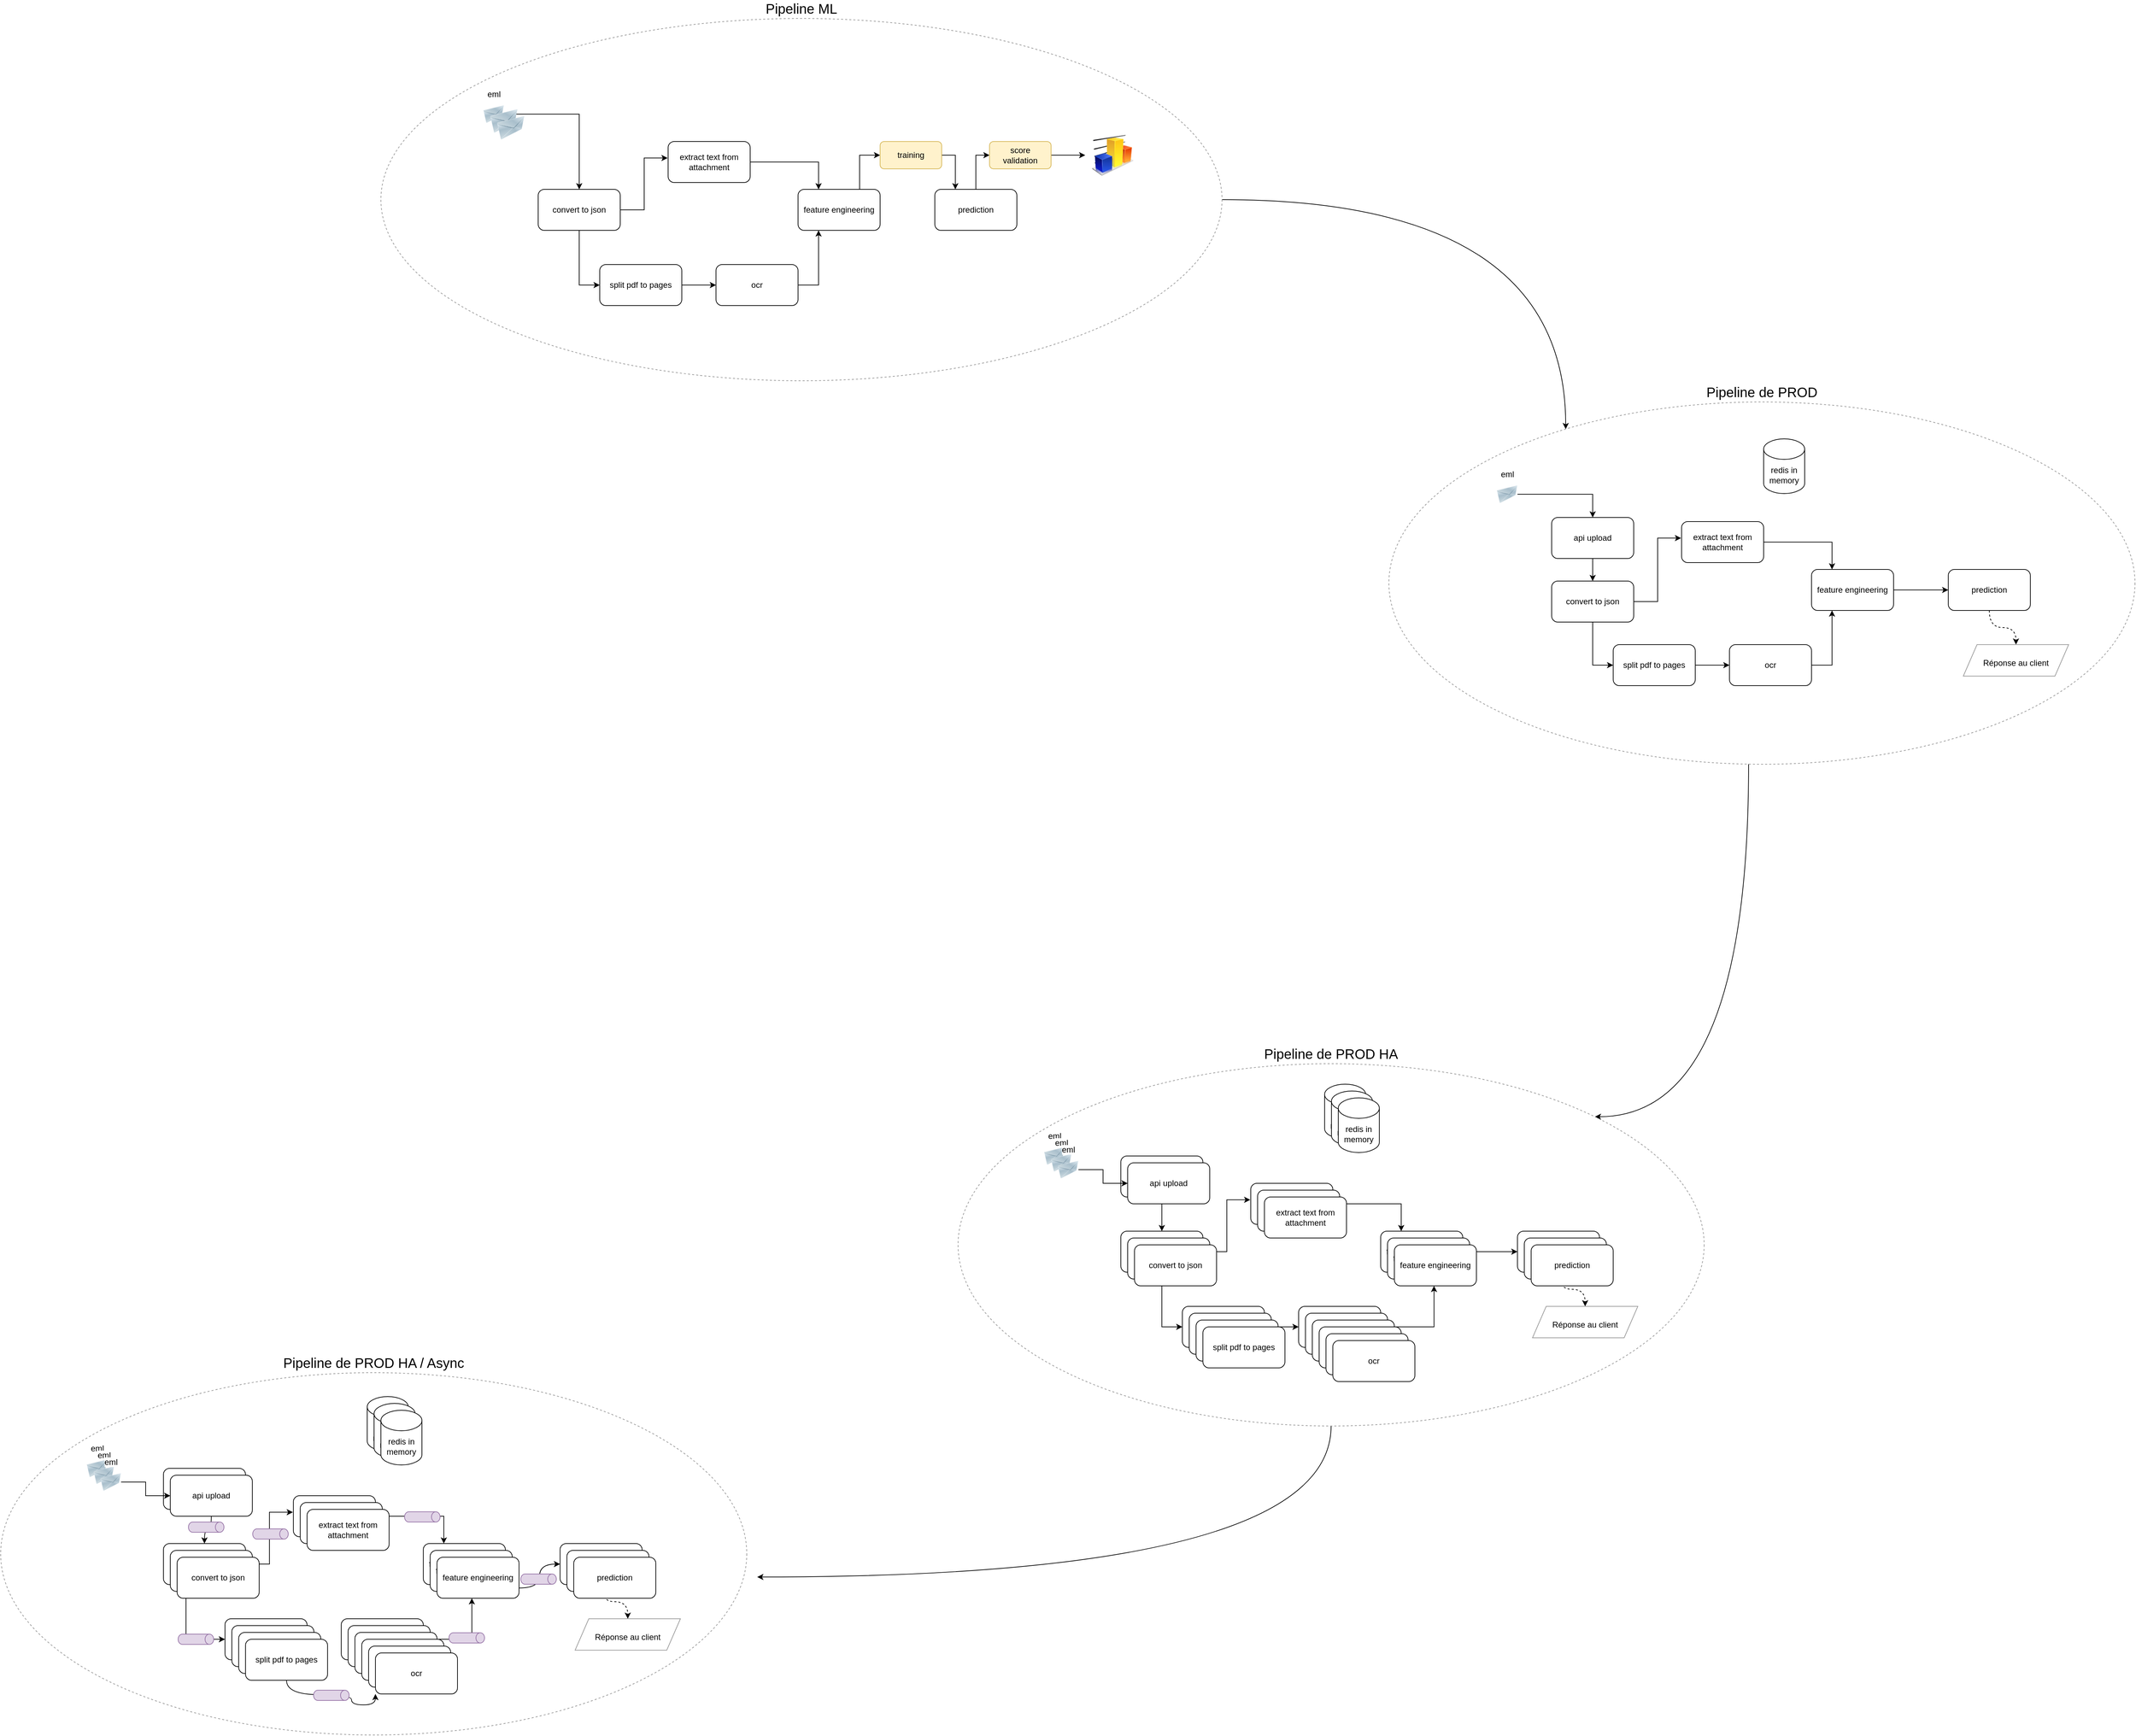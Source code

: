 <mxfile version="20.6.0" type="github">
  <diagram id="XeitPLsjih--VH7lZSAs" name="Page-1">
    <mxGraphModel dx="1903" dy="923" grid="0" gridSize="10" guides="1" tooltips="1" connect="1" arrows="1" fold="1" page="0" pageScale="1" pageWidth="827" pageHeight="1169" math="0" shadow="0">
      <root>
        <mxCell id="0" />
        <mxCell id="1" parent="0" />
        <mxCell id="OMyN0Gsu02lCNr_6fPPk-34" style="edgeStyle=orthogonalEdgeStyle;rounded=0;orthogonalLoop=1;jettySize=auto;html=1;fontSize=20;curved=1;entryX=0.237;entryY=0.075;entryDx=0;entryDy=0;entryPerimeter=0;" edge="1" parent="1" source="OMyN0Gsu02lCNr_6fPPk-28" target="OMyN0Gsu02lCNr_6fPPk-32">
          <mxGeometry relative="1" as="geometry" />
        </mxCell>
        <mxCell id="OMyN0Gsu02lCNr_6fPPk-28" value="Pipeline ML" style="ellipse;whiteSpace=wrap;html=1;fillColor=none;labelPosition=center;verticalLabelPosition=top;align=center;verticalAlign=bottom;fontSize=20;dashed=1;strokeColor=#999999;" vertex="1" parent="1">
          <mxGeometry x="-110" y="-40" width="1230" height="530" as="geometry" />
        </mxCell>
        <mxCell id="OMyN0Gsu02lCNr_6fPPk-12" style="edgeStyle=orthogonalEdgeStyle;rounded=0;orthogonalLoop=1;jettySize=auto;html=1;entryX=0;entryY=0.5;entryDx=0;entryDy=0;" edge="1" parent="1" source="OMyN0Gsu02lCNr_6fPPk-2" target="OMyN0Gsu02lCNr_6fPPk-4">
          <mxGeometry relative="1" as="geometry" />
        </mxCell>
        <mxCell id="OMyN0Gsu02lCNr_6fPPk-14" style="edgeStyle=orthogonalEdgeStyle;rounded=0;orthogonalLoop=1;jettySize=auto;html=1;entryX=-0.006;entryY=0.402;entryDx=0;entryDy=0;entryPerimeter=0;" edge="1" parent="1" source="OMyN0Gsu02lCNr_6fPPk-2" target="OMyN0Gsu02lCNr_6fPPk-3">
          <mxGeometry relative="1" as="geometry" />
        </mxCell>
        <mxCell id="OMyN0Gsu02lCNr_6fPPk-2" value="convert to json" style="rounded=1;whiteSpace=wrap;html=1;" vertex="1" parent="1">
          <mxGeometry x="120" y="210" width="120" height="60" as="geometry" />
        </mxCell>
        <mxCell id="OMyN0Gsu02lCNr_6fPPk-16" style="edgeStyle=orthogonalEdgeStyle;rounded=0;orthogonalLoop=1;jettySize=auto;html=1;entryX=0.25;entryY=0;entryDx=0;entryDy=0;" edge="1" parent="1" source="OMyN0Gsu02lCNr_6fPPk-3" target="OMyN0Gsu02lCNr_6fPPk-6">
          <mxGeometry relative="1" as="geometry" />
        </mxCell>
        <mxCell id="OMyN0Gsu02lCNr_6fPPk-3" value="extract text from attachment" style="rounded=1;whiteSpace=wrap;html=1;" vertex="1" parent="1">
          <mxGeometry x="310" y="140" width="120" height="60" as="geometry" />
        </mxCell>
        <mxCell id="OMyN0Gsu02lCNr_6fPPk-13" style="edgeStyle=orthogonalEdgeStyle;rounded=0;orthogonalLoop=1;jettySize=auto;html=1;entryX=0;entryY=0.5;entryDx=0;entryDy=0;" edge="1" parent="1" source="OMyN0Gsu02lCNr_6fPPk-4" target="OMyN0Gsu02lCNr_6fPPk-5">
          <mxGeometry relative="1" as="geometry" />
        </mxCell>
        <mxCell id="OMyN0Gsu02lCNr_6fPPk-4" value="split pdf to pages" style="rounded=1;whiteSpace=wrap;html=1;" vertex="1" parent="1">
          <mxGeometry x="210" y="320" width="120" height="60" as="geometry" />
        </mxCell>
        <mxCell id="OMyN0Gsu02lCNr_6fPPk-17" style="edgeStyle=orthogonalEdgeStyle;rounded=0;orthogonalLoop=1;jettySize=auto;html=1;entryX=0.25;entryY=1;entryDx=0;entryDy=0;" edge="1" parent="1" source="OMyN0Gsu02lCNr_6fPPk-5" target="OMyN0Gsu02lCNr_6fPPk-6">
          <mxGeometry relative="1" as="geometry">
            <Array as="points">
              <mxPoint x="530" y="350" />
            </Array>
          </mxGeometry>
        </mxCell>
        <mxCell id="OMyN0Gsu02lCNr_6fPPk-5" value="ocr" style="rounded=1;whiteSpace=wrap;html=1;" vertex="1" parent="1">
          <mxGeometry x="380" y="320" width="120" height="60" as="geometry" />
        </mxCell>
        <mxCell id="OMyN0Gsu02lCNr_6fPPk-18" style="edgeStyle=orthogonalEdgeStyle;rounded=0;orthogonalLoop=1;jettySize=auto;html=1;exitX=0.75;exitY=0;exitDx=0;exitDy=0;entryX=0;entryY=0.5;entryDx=0;entryDy=0;" edge="1" parent="1" source="OMyN0Gsu02lCNr_6fPPk-6" target="OMyN0Gsu02lCNr_6fPPk-8">
          <mxGeometry relative="1" as="geometry" />
        </mxCell>
        <mxCell id="OMyN0Gsu02lCNr_6fPPk-6" value="feature engineering" style="rounded=1;whiteSpace=wrap;html=1;" vertex="1" parent="1">
          <mxGeometry x="500" y="210" width="120" height="60" as="geometry" />
        </mxCell>
        <mxCell id="OMyN0Gsu02lCNr_6fPPk-24" style="edgeStyle=orthogonalEdgeStyle;rounded=0;orthogonalLoop=1;jettySize=auto;html=1;entryX=0;entryY=0.5;entryDx=0;entryDy=0;" edge="1" parent="1" source="OMyN0Gsu02lCNr_6fPPk-7" target="OMyN0Gsu02lCNr_6fPPk-9">
          <mxGeometry relative="1" as="geometry" />
        </mxCell>
        <mxCell id="OMyN0Gsu02lCNr_6fPPk-7" value="prediction" style="rounded=1;whiteSpace=wrap;html=1;" vertex="1" parent="1">
          <mxGeometry x="700" y="210" width="120" height="60" as="geometry" />
        </mxCell>
        <mxCell id="OMyN0Gsu02lCNr_6fPPk-27" style="edgeStyle=orthogonalEdgeStyle;rounded=0;orthogonalLoop=1;jettySize=auto;html=1;entryX=0.25;entryY=0;entryDx=0;entryDy=0;" edge="1" parent="1" source="OMyN0Gsu02lCNr_6fPPk-8" target="OMyN0Gsu02lCNr_6fPPk-7">
          <mxGeometry relative="1" as="geometry">
            <Array as="points">
              <mxPoint x="730" y="160" />
            </Array>
          </mxGeometry>
        </mxCell>
        <mxCell id="OMyN0Gsu02lCNr_6fPPk-8" value="training" style="rounded=1;whiteSpace=wrap;html=1;fillColor=#fff2cc;strokeColor=#d6b656;" vertex="1" parent="1">
          <mxGeometry x="620" y="140" width="90" height="40" as="geometry" />
        </mxCell>
        <mxCell id="OMyN0Gsu02lCNr_6fPPk-29" style="edgeStyle=orthogonalEdgeStyle;rounded=0;orthogonalLoop=1;jettySize=auto;html=1;fontSize=20;entryX=0;entryY=0.5;entryDx=0;entryDy=0;" edge="1" parent="1" source="OMyN0Gsu02lCNr_6fPPk-9" target="OMyN0Gsu02lCNr_6fPPk-26">
          <mxGeometry relative="1" as="geometry">
            <Array as="points">
              <mxPoint x="900" y="160" />
              <mxPoint x="900" y="160" />
            </Array>
          </mxGeometry>
        </mxCell>
        <mxCell id="OMyN0Gsu02lCNr_6fPPk-9" value="score&lt;br&gt;validation" style="rounded=1;whiteSpace=wrap;html=1;fillColor=#fff2cc;strokeColor=#d6b656;" vertex="1" parent="1">
          <mxGeometry x="780" y="140" width="90" height="40" as="geometry" />
        </mxCell>
        <mxCell id="OMyN0Gsu02lCNr_6fPPk-11" style="edgeStyle=orthogonalEdgeStyle;rounded=0;orthogonalLoop=1;jettySize=auto;html=1;" edge="1" parent="1" source="OMyN0Gsu02lCNr_6fPPk-10" target="OMyN0Gsu02lCNr_6fPPk-2">
          <mxGeometry relative="1" as="geometry" />
        </mxCell>
        <mxCell id="OMyN0Gsu02lCNr_6fPPk-10" value="eml" style="image;html=1;image=img/lib/clip_art/networking/Email_128x128.png;labelPosition=center;verticalLabelPosition=top;align=center;verticalAlign=bottom;" vertex="1" parent="1">
          <mxGeometry x="40" y="80" width="30" height="40" as="geometry" />
        </mxCell>
        <mxCell id="OMyN0Gsu02lCNr_6fPPk-20" value="" style="image;html=1;image=img/lib/clip_art/networking/Email_128x128.png" vertex="1" parent="1">
          <mxGeometry x="50" y="90" width="40" height="40" as="geometry" />
        </mxCell>
        <mxCell id="OMyN0Gsu02lCNr_6fPPk-21" value="" style="image;html=1;image=img/lib/clip_art/networking/Email_128x128.png" vertex="1" parent="1">
          <mxGeometry x="60" y="100" width="40" height="40" as="geometry" />
        </mxCell>
        <mxCell id="OMyN0Gsu02lCNr_6fPPk-26" value="" style="image;html=1;image=img/lib/clip_art/finance/Graph_128x128.png" vertex="1" parent="1">
          <mxGeometry x="920" y="130" width="80" height="60" as="geometry" />
        </mxCell>
        <mxCell id="OMyN0Gsu02lCNr_6fPPk-97" style="edgeStyle=orthogonalEdgeStyle;curved=1;rounded=0;orthogonalLoop=1;jettySize=auto;html=1;entryX=1;entryY=0;entryDx=0;entryDy=0;fontSize=12;" edge="1" parent="1" source="OMyN0Gsu02lCNr_6fPPk-32" target="OMyN0Gsu02lCNr_6fPPk-62">
          <mxGeometry relative="1" as="geometry">
            <Array as="points">
              <mxPoint x="1890" y="1567" />
            </Array>
          </mxGeometry>
        </mxCell>
        <mxCell id="OMyN0Gsu02lCNr_6fPPk-32" value="Pipeline de PROD" style="ellipse;whiteSpace=wrap;html=1;fillColor=none;labelPosition=center;verticalLabelPosition=top;align=center;verticalAlign=bottom;fontSize=20;dashed=1;strokeColor=#999999;" vertex="1" parent="1">
          <mxGeometry x="1364" y="521" width="1091" height="530" as="geometry" />
        </mxCell>
        <mxCell id="OMyN0Gsu02lCNr_6fPPk-35" style="edgeStyle=orthogonalEdgeStyle;rounded=0;orthogonalLoop=1;jettySize=auto;html=1;entryX=0;entryY=0.5;entryDx=0;entryDy=0;" edge="1" parent="1" source="OMyN0Gsu02lCNr_6fPPk-37" target="OMyN0Gsu02lCNr_6fPPk-41">
          <mxGeometry relative="1" as="geometry" />
        </mxCell>
        <mxCell id="OMyN0Gsu02lCNr_6fPPk-36" style="edgeStyle=orthogonalEdgeStyle;rounded=0;orthogonalLoop=1;jettySize=auto;html=1;entryX=-0.006;entryY=0.402;entryDx=0;entryDy=0;entryPerimeter=0;" edge="1" parent="1" source="OMyN0Gsu02lCNr_6fPPk-37" target="OMyN0Gsu02lCNr_6fPPk-39">
          <mxGeometry relative="1" as="geometry" />
        </mxCell>
        <mxCell id="OMyN0Gsu02lCNr_6fPPk-37" value="convert to json" style="rounded=1;whiteSpace=wrap;html=1;" vertex="1" parent="1">
          <mxGeometry x="1602" y="783" width="120" height="60" as="geometry" />
        </mxCell>
        <mxCell id="OMyN0Gsu02lCNr_6fPPk-38" style="edgeStyle=orthogonalEdgeStyle;rounded=0;orthogonalLoop=1;jettySize=auto;html=1;entryX=0.25;entryY=0;entryDx=0;entryDy=0;" edge="1" parent="1" source="OMyN0Gsu02lCNr_6fPPk-39" target="OMyN0Gsu02lCNr_6fPPk-45">
          <mxGeometry relative="1" as="geometry" />
        </mxCell>
        <mxCell id="OMyN0Gsu02lCNr_6fPPk-39" value="extract text from attachment" style="rounded=1;whiteSpace=wrap;html=1;" vertex="1" parent="1">
          <mxGeometry x="1792" y="696" width="120" height="60" as="geometry" />
        </mxCell>
        <mxCell id="OMyN0Gsu02lCNr_6fPPk-40" style="edgeStyle=orthogonalEdgeStyle;rounded=0;orthogonalLoop=1;jettySize=auto;html=1;entryX=0;entryY=0.5;entryDx=0;entryDy=0;" edge="1" parent="1" source="OMyN0Gsu02lCNr_6fPPk-41" target="OMyN0Gsu02lCNr_6fPPk-43">
          <mxGeometry relative="1" as="geometry" />
        </mxCell>
        <mxCell id="OMyN0Gsu02lCNr_6fPPk-41" value="split pdf to pages" style="rounded=1;whiteSpace=wrap;html=1;" vertex="1" parent="1">
          <mxGeometry x="1692" y="876" width="120" height="60" as="geometry" />
        </mxCell>
        <mxCell id="OMyN0Gsu02lCNr_6fPPk-42" style="edgeStyle=orthogonalEdgeStyle;rounded=0;orthogonalLoop=1;jettySize=auto;html=1;entryX=0.25;entryY=1;entryDx=0;entryDy=0;" edge="1" parent="1" source="OMyN0Gsu02lCNr_6fPPk-43" target="OMyN0Gsu02lCNr_6fPPk-45">
          <mxGeometry relative="1" as="geometry">
            <Array as="points">
              <mxPoint x="2012" y="906" />
            </Array>
          </mxGeometry>
        </mxCell>
        <mxCell id="OMyN0Gsu02lCNr_6fPPk-43" value="ocr" style="rounded=1;whiteSpace=wrap;html=1;" vertex="1" parent="1">
          <mxGeometry x="1862" y="876" width="120" height="60" as="geometry" />
        </mxCell>
        <mxCell id="OMyN0Gsu02lCNr_6fPPk-57" style="edgeStyle=orthogonalEdgeStyle;curved=1;rounded=0;orthogonalLoop=1;jettySize=auto;html=1;fontSize=20;" edge="1" parent="1" source="OMyN0Gsu02lCNr_6fPPk-45" target="OMyN0Gsu02lCNr_6fPPk-47">
          <mxGeometry relative="1" as="geometry" />
        </mxCell>
        <mxCell id="OMyN0Gsu02lCNr_6fPPk-45" value="feature engineering" style="rounded=1;whiteSpace=wrap;html=1;" vertex="1" parent="1">
          <mxGeometry x="1982" y="766" width="120" height="60" as="geometry" />
        </mxCell>
        <mxCell id="OMyN0Gsu02lCNr_6fPPk-61" style="edgeStyle=orthogonalEdgeStyle;curved=1;rounded=0;orthogonalLoop=1;jettySize=auto;html=1;fontSize=12;dashed=1;" edge="1" parent="1" source="OMyN0Gsu02lCNr_6fPPk-47" target="OMyN0Gsu02lCNr_6fPPk-59">
          <mxGeometry relative="1" as="geometry" />
        </mxCell>
        <mxCell id="OMyN0Gsu02lCNr_6fPPk-47" value="prediction" style="rounded=1;whiteSpace=wrap;html=1;" vertex="1" parent="1">
          <mxGeometry x="2182" y="766" width="120" height="60" as="geometry" />
        </mxCell>
        <mxCell id="OMyN0Gsu02lCNr_6fPPk-52" style="edgeStyle=orthogonalEdgeStyle;rounded=0;orthogonalLoop=1;jettySize=auto;html=1;entryX=0.5;entryY=0;entryDx=0;entryDy=0;" edge="1" parent="1" source="OMyN0Gsu02lCNr_6fPPk-53" target="OMyN0Gsu02lCNr_6fPPk-102">
          <mxGeometry relative="1" as="geometry" />
        </mxCell>
        <mxCell id="OMyN0Gsu02lCNr_6fPPk-53" value="eml" style="image;html=1;image=img/lib/clip_art/networking/Email_128x128.png;labelPosition=center;verticalLabelPosition=top;align=center;verticalAlign=bottom;" vertex="1" parent="1">
          <mxGeometry x="1522" y="636" width="30" height="40" as="geometry" />
        </mxCell>
        <mxCell id="OMyN0Gsu02lCNr_6fPPk-59" value="&lt;font style=&quot;font-size: 12px;&quot;&gt;Réponse au client&lt;/font&gt;" style="shape=parallelogram;perimeter=parallelogramPerimeter;whiteSpace=wrap;html=1;fixedSize=1;strokeColor=#999999;fontSize=20;fillColor=none;" vertex="1" parent="1">
          <mxGeometry x="2204" y="876" width="154" height="46" as="geometry" />
        </mxCell>
        <mxCell id="OMyN0Gsu02lCNr_6fPPk-159" style="edgeStyle=orthogonalEdgeStyle;rounded=0;orthogonalLoop=1;jettySize=auto;html=1;entryX=1.014;entryY=0.564;entryDx=0;entryDy=0;entryPerimeter=0;fontSize=12;curved=1;exitX=0.5;exitY=1;exitDx=0;exitDy=0;" edge="1" parent="1" source="OMyN0Gsu02lCNr_6fPPk-62" target="OMyN0Gsu02lCNr_6fPPk-118">
          <mxGeometry relative="1" as="geometry" />
        </mxCell>
        <mxCell id="OMyN0Gsu02lCNr_6fPPk-62" value="Pipeline de PROD HA" style="ellipse;whiteSpace=wrap;html=1;fillColor=none;labelPosition=center;verticalLabelPosition=top;align=center;verticalAlign=bottom;fontSize=20;dashed=1;strokeColor=#999999;" vertex="1" parent="1">
          <mxGeometry x="734" y="1489" width="1091" height="530" as="geometry" />
        </mxCell>
        <mxCell id="OMyN0Gsu02lCNr_6fPPk-63" style="edgeStyle=orthogonalEdgeStyle;rounded=0;orthogonalLoop=1;jettySize=auto;html=1;entryX=0;entryY=0.5;entryDx=0;entryDy=0;" edge="1" parent="1" source="OMyN0Gsu02lCNr_6fPPk-65" target="OMyN0Gsu02lCNr_6fPPk-69">
          <mxGeometry relative="1" as="geometry" />
        </mxCell>
        <mxCell id="OMyN0Gsu02lCNr_6fPPk-64" style="edgeStyle=orthogonalEdgeStyle;rounded=0;orthogonalLoop=1;jettySize=auto;html=1;entryX=-0.006;entryY=0.402;entryDx=0;entryDy=0;entryPerimeter=0;" edge="1" parent="1" source="OMyN0Gsu02lCNr_6fPPk-65" target="OMyN0Gsu02lCNr_6fPPk-67">
          <mxGeometry relative="1" as="geometry" />
        </mxCell>
        <mxCell id="OMyN0Gsu02lCNr_6fPPk-65" value="convert to json" style="rounded=1;whiteSpace=wrap;html=1;" vertex="1" parent="1">
          <mxGeometry x="972" y="1734" width="120" height="60" as="geometry" />
        </mxCell>
        <mxCell id="OMyN0Gsu02lCNr_6fPPk-66" style="edgeStyle=orthogonalEdgeStyle;rounded=0;orthogonalLoop=1;jettySize=auto;html=1;entryX=0.25;entryY=0;entryDx=0;entryDy=0;" edge="1" parent="1" source="OMyN0Gsu02lCNr_6fPPk-67" target="OMyN0Gsu02lCNr_6fPPk-73">
          <mxGeometry relative="1" as="geometry" />
        </mxCell>
        <mxCell id="OMyN0Gsu02lCNr_6fPPk-67" value="extract text from attachment" style="rounded=1;whiteSpace=wrap;html=1;" vertex="1" parent="1">
          <mxGeometry x="1162" y="1664" width="120" height="60" as="geometry" />
        </mxCell>
        <mxCell id="OMyN0Gsu02lCNr_6fPPk-68" style="edgeStyle=orthogonalEdgeStyle;rounded=0;orthogonalLoop=1;jettySize=auto;html=1;entryX=0;entryY=0.5;entryDx=0;entryDy=0;" edge="1" parent="1" source="OMyN0Gsu02lCNr_6fPPk-69" target="OMyN0Gsu02lCNr_6fPPk-71">
          <mxGeometry relative="1" as="geometry" />
        </mxCell>
        <mxCell id="OMyN0Gsu02lCNr_6fPPk-69" value="split pdf to pages" style="rounded=1;whiteSpace=wrap;html=1;" vertex="1" parent="1">
          <mxGeometry x="1062" y="1844" width="120" height="60" as="geometry" />
        </mxCell>
        <mxCell id="OMyN0Gsu02lCNr_6fPPk-70" style="edgeStyle=orthogonalEdgeStyle;rounded=0;orthogonalLoop=1;jettySize=auto;html=1;" edge="1" parent="1" source="OMyN0Gsu02lCNr_6fPPk-71" target="OMyN0Gsu02lCNr_6fPPk-94">
          <mxGeometry relative="1" as="geometry">
            <Array as="points">
              <mxPoint x="1430" y="1874" />
            </Array>
          </mxGeometry>
        </mxCell>
        <mxCell id="OMyN0Gsu02lCNr_6fPPk-71" value="ocr" style="rounded=1;whiteSpace=wrap;html=1;" vertex="1" parent="1">
          <mxGeometry x="1232" y="1844" width="120" height="60" as="geometry" />
        </mxCell>
        <mxCell id="OMyN0Gsu02lCNr_6fPPk-72" style="edgeStyle=orthogonalEdgeStyle;curved=1;rounded=0;orthogonalLoop=1;jettySize=auto;html=1;fontSize=20;" edge="1" parent="1" source="OMyN0Gsu02lCNr_6fPPk-73" target="OMyN0Gsu02lCNr_6fPPk-75">
          <mxGeometry relative="1" as="geometry" />
        </mxCell>
        <mxCell id="OMyN0Gsu02lCNr_6fPPk-73" value="feature engineering" style="rounded=1;whiteSpace=wrap;html=1;" vertex="1" parent="1">
          <mxGeometry x="1352" y="1734" width="120" height="60" as="geometry" />
        </mxCell>
        <mxCell id="OMyN0Gsu02lCNr_6fPPk-74" style="edgeStyle=orthogonalEdgeStyle;curved=1;rounded=0;orthogonalLoop=1;jettySize=auto;html=1;fontSize=12;dashed=1;" edge="1" parent="1" source="OMyN0Gsu02lCNr_6fPPk-75" target="OMyN0Gsu02lCNr_6fPPk-78">
          <mxGeometry relative="1" as="geometry" />
        </mxCell>
        <mxCell id="OMyN0Gsu02lCNr_6fPPk-75" value="prediction" style="rounded=1;whiteSpace=wrap;html=1;" vertex="1" parent="1">
          <mxGeometry x="1552" y="1734" width="120" height="60" as="geometry" />
        </mxCell>
        <mxCell id="OMyN0Gsu02lCNr_6fPPk-77" value="eml" style="image;html=1;image=img/lib/clip_art/networking/Email_128x128.png;labelPosition=center;verticalLabelPosition=top;align=center;verticalAlign=bottom;" vertex="1" parent="1">
          <mxGeometry x="860" y="1604" width="30" height="40" as="geometry" />
        </mxCell>
        <mxCell id="OMyN0Gsu02lCNr_6fPPk-78" value="&lt;font style=&quot;font-size: 12px;&quot;&gt;Réponse au client&lt;/font&gt;" style="shape=parallelogram;perimeter=parallelogramPerimeter;whiteSpace=wrap;html=1;fixedSize=1;strokeColor=#999999;fontSize=20;fillColor=none;" vertex="1" parent="1">
          <mxGeometry x="1574" y="1844" width="154" height="46" as="geometry" />
        </mxCell>
        <mxCell id="OMyN0Gsu02lCNr_6fPPk-79" value="convert to json" style="rounded=1;whiteSpace=wrap;html=1;" vertex="1" parent="1">
          <mxGeometry x="982" y="1744" width="120" height="60" as="geometry" />
        </mxCell>
        <mxCell id="OMyN0Gsu02lCNr_6fPPk-80" value="convert to json" style="rounded=1;whiteSpace=wrap;html=1;" vertex="1" parent="1">
          <mxGeometry x="992" y="1754" width="120" height="60" as="geometry" />
        </mxCell>
        <mxCell id="OMyN0Gsu02lCNr_6fPPk-83" value="extract text from attachment" style="rounded=1;whiteSpace=wrap;html=1;" vertex="1" parent="1">
          <mxGeometry x="1172" y="1674" width="120" height="60" as="geometry" />
        </mxCell>
        <mxCell id="OMyN0Gsu02lCNr_6fPPk-84" value="extract text from attachment" style="rounded=1;whiteSpace=wrap;html=1;" vertex="1" parent="1">
          <mxGeometry x="1182" y="1684" width="120" height="60" as="geometry" />
        </mxCell>
        <mxCell id="OMyN0Gsu02lCNr_6fPPk-85" value="split pdf to pages" style="rounded=1;whiteSpace=wrap;html=1;" vertex="1" parent="1">
          <mxGeometry x="1072" y="1854" width="120" height="60" as="geometry" />
        </mxCell>
        <mxCell id="OMyN0Gsu02lCNr_6fPPk-86" value="split pdf to pages" style="rounded=1;whiteSpace=wrap;html=1;" vertex="1" parent="1">
          <mxGeometry x="1082" y="1864" width="120" height="60" as="geometry" />
        </mxCell>
        <mxCell id="OMyN0Gsu02lCNr_6fPPk-87" value="split pdf to pages" style="rounded=1;whiteSpace=wrap;html=1;" vertex="1" parent="1">
          <mxGeometry x="1092" y="1874" width="120" height="60" as="geometry" />
        </mxCell>
        <mxCell id="OMyN0Gsu02lCNr_6fPPk-88" value="ocr" style="rounded=1;whiteSpace=wrap;html=1;" vertex="1" parent="1">
          <mxGeometry x="1242" y="1854" width="120" height="60" as="geometry" />
        </mxCell>
        <mxCell id="OMyN0Gsu02lCNr_6fPPk-89" value="ocr" style="rounded=1;whiteSpace=wrap;html=1;" vertex="1" parent="1">
          <mxGeometry x="1252" y="1864" width="120" height="60" as="geometry" />
        </mxCell>
        <mxCell id="OMyN0Gsu02lCNr_6fPPk-90" value="ocr" style="rounded=1;whiteSpace=wrap;html=1;" vertex="1" parent="1">
          <mxGeometry x="1262" y="1874" width="120" height="60" as="geometry" />
        </mxCell>
        <mxCell id="OMyN0Gsu02lCNr_6fPPk-91" value="ocr" style="rounded=1;whiteSpace=wrap;html=1;" vertex="1" parent="1">
          <mxGeometry x="1272" y="1884" width="120" height="60" as="geometry" />
        </mxCell>
        <mxCell id="OMyN0Gsu02lCNr_6fPPk-92" value="ocr" style="rounded=1;whiteSpace=wrap;html=1;" vertex="1" parent="1">
          <mxGeometry x="1282" y="1894" width="120" height="60" as="geometry" />
        </mxCell>
        <mxCell id="OMyN0Gsu02lCNr_6fPPk-93" value="feature engineering" style="rounded=1;whiteSpace=wrap;html=1;" vertex="1" parent="1">
          <mxGeometry x="1362" y="1744" width="120" height="60" as="geometry" />
        </mxCell>
        <mxCell id="OMyN0Gsu02lCNr_6fPPk-94" value="feature engineering" style="rounded=1;whiteSpace=wrap;html=1;" vertex="1" parent="1">
          <mxGeometry x="1372" y="1754" width="120" height="60" as="geometry" />
        </mxCell>
        <mxCell id="OMyN0Gsu02lCNr_6fPPk-95" value="prediction" style="rounded=1;whiteSpace=wrap;html=1;" vertex="1" parent="1">
          <mxGeometry x="1562" y="1744" width="120" height="60" as="geometry" />
        </mxCell>
        <mxCell id="OMyN0Gsu02lCNr_6fPPk-96" value="prediction" style="rounded=1;whiteSpace=wrap;html=1;" vertex="1" parent="1">
          <mxGeometry x="1572" y="1754" width="120" height="60" as="geometry" />
        </mxCell>
        <mxCell id="OMyN0Gsu02lCNr_6fPPk-98" value="eml" style="image;html=1;image=img/lib/clip_art/networking/Email_128x128.png;labelPosition=center;verticalLabelPosition=top;align=center;verticalAlign=bottom;" vertex="1" parent="1">
          <mxGeometry x="870" y="1614" width="30" height="40" as="geometry" />
        </mxCell>
        <mxCell id="OMyN0Gsu02lCNr_6fPPk-99" value="eml" style="image;html=1;image=img/lib/clip_art/networking/Email_128x128.png;labelPosition=center;verticalLabelPosition=top;align=center;verticalAlign=bottom;" vertex="1" parent="1">
          <mxGeometry x="880" y="1624" width="30" height="40" as="geometry" />
        </mxCell>
        <mxCell id="OMyN0Gsu02lCNr_6fPPk-104" style="edgeStyle=orthogonalEdgeStyle;rounded=0;orthogonalLoop=1;jettySize=auto;html=1;exitX=0.5;exitY=1;exitDx=0;exitDy=0;entryX=0.5;entryY=0;entryDx=0;entryDy=0;fontSize=12;" edge="1" parent="1" source="OMyN0Gsu02lCNr_6fPPk-102" target="OMyN0Gsu02lCNr_6fPPk-37">
          <mxGeometry relative="1" as="geometry" />
        </mxCell>
        <mxCell id="OMyN0Gsu02lCNr_6fPPk-102" value="api upload" style="rounded=1;whiteSpace=wrap;html=1;" vertex="1" parent="1">
          <mxGeometry x="1602" y="690" width="120" height="60" as="geometry" />
        </mxCell>
        <mxCell id="OMyN0Gsu02lCNr_6fPPk-105" value="redis in memory" style="shape=cylinder3;whiteSpace=wrap;html=1;boundedLbl=1;backgroundOutline=1;size=15;strokeColor=#000000;fontSize=12;fillColor=none;" vertex="1" parent="1">
          <mxGeometry x="1912" y="575" width="60" height="80" as="geometry" />
        </mxCell>
        <mxCell id="OMyN0Gsu02lCNr_6fPPk-106" value="redis in memory" style="shape=cylinder3;whiteSpace=wrap;html=1;boundedLbl=1;backgroundOutline=1;size=15;strokeColor=#000000;fontSize=12;fillColor=default;" vertex="1" parent="1">
          <mxGeometry x="1270" y="1519" width="60" height="80" as="geometry" />
        </mxCell>
        <mxCell id="OMyN0Gsu02lCNr_6fPPk-109" value="redis in memory" style="shape=cylinder3;whiteSpace=wrap;html=1;boundedLbl=1;backgroundOutline=1;size=15;strokeColor=#000000;fontSize=12;fillColor=default;" vertex="1" parent="1">
          <mxGeometry x="1280" y="1529" width="60" height="80" as="geometry" />
        </mxCell>
        <mxCell id="OMyN0Gsu02lCNr_6fPPk-110" value="redis in memory" style="shape=cylinder3;whiteSpace=wrap;html=1;boundedLbl=1;backgroundOutline=1;size=15;strokeColor=#000000;fontSize=12;fillColor=default;" vertex="1" parent="1">
          <mxGeometry x="1290" y="1539" width="60" height="80" as="geometry" />
        </mxCell>
        <mxCell id="OMyN0Gsu02lCNr_6fPPk-114" style="edgeStyle=orthogonalEdgeStyle;rounded=0;orthogonalLoop=1;jettySize=auto;html=1;fontSize=12;" edge="1" parent="1" source="OMyN0Gsu02lCNr_6fPPk-111" target="OMyN0Gsu02lCNr_6fPPk-65">
          <mxGeometry relative="1" as="geometry" />
        </mxCell>
        <mxCell id="OMyN0Gsu02lCNr_6fPPk-111" value="api upload" style="rounded=1;whiteSpace=wrap;html=1;" vertex="1" parent="1">
          <mxGeometry x="972" y="1624" width="120" height="60" as="geometry" />
        </mxCell>
        <mxCell id="OMyN0Gsu02lCNr_6fPPk-115" value="api upload" style="rounded=1;whiteSpace=wrap;html=1;" vertex="1" parent="1">
          <mxGeometry x="982" y="1634" width="120" height="60" as="geometry" />
        </mxCell>
        <mxCell id="OMyN0Gsu02lCNr_6fPPk-117" style="edgeStyle=orthogonalEdgeStyle;rounded=0;orthogonalLoop=1;jettySize=auto;html=1;fontSize=12;" edge="1" parent="1" source="OMyN0Gsu02lCNr_6fPPk-99" target="OMyN0Gsu02lCNr_6fPPk-115">
          <mxGeometry relative="1" as="geometry" />
        </mxCell>
        <mxCell id="OMyN0Gsu02lCNr_6fPPk-118" value="Pipeline de PROD HA / Async" style="ellipse;whiteSpace=wrap;html=1;fillColor=none;labelPosition=center;verticalLabelPosition=top;align=center;verticalAlign=bottom;fontSize=20;dashed=1;strokeColor=#999999;" vertex="1" parent="1">
          <mxGeometry x="-666" y="1941" width="1091" height="530" as="geometry" />
        </mxCell>
        <mxCell id="OMyN0Gsu02lCNr_6fPPk-119" style="edgeStyle=orthogonalEdgeStyle;rounded=0;orthogonalLoop=1;jettySize=auto;html=1;entryX=0;entryY=0.5;entryDx=0;entryDy=0;" edge="1" parent="1" source="OMyN0Gsu02lCNr_6fPPk-121" target="OMyN0Gsu02lCNr_6fPPk-125">
          <mxGeometry relative="1" as="geometry">
            <Array as="points">
              <mxPoint x="-395" y="2331" />
            </Array>
          </mxGeometry>
        </mxCell>
        <mxCell id="OMyN0Gsu02lCNr_6fPPk-120" style="edgeStyle=orthogonalEdgeStyle;rounded=0;orthogonalLoop=1;jettySize=auto;html=1;entryX=-0.006;entryY=0.402;entryDx=0;entryDy=0;entryPerimeter=0;" edge="1" parent="1" source="OMyN0Gsu02lCNr_6fPPk-121" target="OMyN0Gsu02lCNr_6fPPk-123">
          <mxGeometry relative="1" as="geometry" />
        </mxCell>
        <mxCell id="OMyN0Gsu02lCNr_6fPPk-121" value="convert to json" style="rounded=1;whiteSpace=wrap;html=1;" vertex="1" parent="1">
          <mxGeometry x="-428" y="2191" width="120" height="60" as="geometry" />
        </mxCell>
        <mxCell id="OMyN0Gsu02lCNr_6fPPk-122" style="edgeStyle=orthogonalEdgeStyle;rounded=0;orthogonalLoop=1;jettySize=auto;html=1;entryX=0.25;entryY=0;entryDx=0;entryDy=0;" edge="1" parent="1" source="OMyN0Gsu02lCNr_6fPPk-123" target="OMyN0Gsu02lCNr_6fPPk-129">
          <mxGeometry relative="1" as="geometry" />
        </mxCell>
        <mxCell id="OMyN0Gsu02lCNr_6fPPk-123" value="extract text from attachment" style="rounded=1;whiteSpace=wrap;html=1;" vertex="1" parent="1">
          <mxGeometry x="-238" y="2121" width="120" height="60" as="geometry" />
        </mxCell>
        <mxCell id="OMyN0Gsu02lCNr_6fPPk-125" value="split pdf to pages" style="rounded=1;whiteSpace=wrap;html=1;" vertex="1" parent="1">
          <mxGeometry x="-338" y="2301" width="120" height="60" as="geometry" />
        </mxCell>
        <mxCell id="OMyN0Gsu02lCNr_6fPPk-126" style="edgeStyle=orthogonalEdgeStyle;rounded=0;orthogonalLoop=1;jettySize=auto;html=1;" edge="1" parent="1" source="OMyN0Gsu02lCNr_6fPPk-127" target="OMyN0Gsu02lCNr_6fPPk-147">
          <mxGeometry relative="1" as="geometry">
            <Array as="points">
              <mxPoint x="23" y="2331" />
            </Array>
          </mxGeometry>
        </mxCell>
        <mxCell id="OMyN0Gsu02lCNr_6fPPk-127" value="ocr" style="rounded=1;whiteSpace=wrap;html=1;" vertex="1" parent="1">
          <mxGeometry x="-168" y="2301" width="120" height="60" as="geometry" />
        </mxCell>
        <mxCell id="OMyN0Gsu02lCNr_6fPPk-128" style="edgeStyle=orthogonalEdgeStyle;curved=1;rounded=0;orthogonalLoop=1;jettySize=auto;html=1;fontSize=20;exitX=1;exitY=0.75;exitDx=0;exitDy=0;" edge="1" parent="1" source="OMyN0Gsu02lCNr_6fPPk-147" target="OMyN0Gsu02lCNr_6fPPk-131">
          <mxGeometry relative="1" as="geometry" />
        </mxCell>
        <mxCell id="OMyN0Gsu02lCNr_6fPPk-129" value="feature engineering" style="rounded=1;whiteSpace=wrap;html=1;" vertex="1" parent="1">
          <mxGeometry x="-48" y="2191" width="120" height="60" as="geometry" />
        </mxCell>
        <mxCell id="OMyN0Gsu02lCNr_6fPPk-130" style="edgeStyle=orthogonalEdgeStyle;curved=1;rounded=0;orthogonalLoop=1;jettySize=auto;html=1;fontSize=12;dashed=1;" edge="1" parent="1" source="OMyN0Gsu02lCNr_6fPPk-131" target="OMyN0Gsu02lCNr_6fPPk-133">
          <mxGeometry relative="1" as="geometry" />
        </mxCell>
        <mxCell id="OMyN0Gsu02lCNr_6fPPk-131" value="prediction" style="rounded=1;whiteSpace=wrap;html=1;" vertex="1" parent="1">
          <mxGeometry x="152" y="2191" width="120" height="60" as="geometry" />
        </mxCell>
        <mxCell id="OMyN0Gsu02lCNr_6fPPk-132" value="eml" style="image;html=1;image=img/lib/clip_art/networking/Email_128x128.png;labelPosition=center;verticalLabelPosition=top;align=center;verticalAlign=bottom;" vertex="1" parent="1">
          <mxGeometry x="-540" y="2061" width="30" height="40" as="geometry" />
        </mxCell>
        <mxCell id="OMyN0Gsu02lCNr_6fPPk-133" value="&lt;font style=&quot;font-size: 12px;&quot;&gt;Réponse au client&lt;/font&gt;" style="shape=parallelogram;perimeter=parallelogramPerimeter;whiteSpace=wrap;html=1;fixedSize=1;strokeColor=#999999;fontSize=20;fillColor=none;" vertex="1" parent="1">
          <mxGeometry x="174" y="2301" width="154" height="46" as="geometry" />
        </mxCell>
        <mxCell id="OMyN0Gsu02lCNr_6fPPk-134" value="convert to json" style="rounded=1;whiteSpace=wrap;html=1;" vertex="1" parent="1">
          <mxGeometry x="-418" y="2201" width="120" height="60" as="geometry" />
        </mxCell>
        <mxCell id="OMyN0Gsu02lCNr_6fPPk-135" value="convert to json" style="rounded=1;whiteSpace=wrap;html=1;" vertex="1" parent="1">
          <mxGeometry x="-408" y="2211" width="120" height="60" as="geometry" />
        </mxCell>
        <mxCell id="OMyN0Gsu02lCNr_6fPPk-136" value="extract text from attachment" style="rounded=1;whiteSpace=wrap;html=1;" vertex="1" parent="1">
          <mxGeometry x="-228" y="2131" width="120" height="60" as="geometry" />
        </mxCell>
        <mxCell id="OMyN0Gsu02lCNr_6fPPk-137" value="extract text from attachment" style="rounded=1;whiteSpace=wrap;html=1;" vertex="1" parent="1">
          <mxGeometry x="-218" y="2141" width="120" height="60" as="geometry" />
        </mxCell>
        <mxCell id="OMyN0Gsu02lCNr_6fPPk-138" value="split pdf to pages" style="rounded=1;whiteSpace=wrap;html=1;" vertex="1" parent="1">
          <mxGeometry x="-328" y="2311" width="120" height="60" as="geometry" />
        </mxCell>
        <mxCell id="OMyN0Gsu02lCNr_6fPPk-139" value="split pdf to pages" style="rounded=1;whiteSpace=wrap;html=1;" vertex="1" parent="1">
          <mxGeometry x="-318" y="2321" width="120" height="60" as="geometry" />
        </mxCell>
        <mxCell id="OMyN0Gsu02lCNr_6fPPk-170" style="edgeStyle=orthogonalEdgeStyle;curved=1;rounded=0;orthogonalLoop=1;jettySize=auto;html=1;fontSize=12;entryX=0;entryY=1;entryDx=0;entryDy=0;" edge="1" parent="1" source="OMyN0Gsu02lCNr_6fPPk-140" target="OMyN0Gsu02lCNr_6fPPk-145">
          <mxGeometry relative="1" as="geometry">
            <Array as="points">
              <mxPoint x="-248" y="2412" />
              <mxPoint x="-153" y="2412" />
              <mxPoint x="-153" y="2427" />
              <mxPoint x="-118" y="2427" />
            </Array>
          </mxGeometry>
        </mxCell>
        <mxCell id="OMyN0Gsu02lCNr_6fPPk-140" value="split pdf to pages" style="rounded=1;whiteSpace=wrap;html=1;" vertex="1" parent="1">
          <mxGeometry x="-308" y="2331" width="120" height="60" as="geometry" />
        </mxCell>
        <mxCell id="OMyN0Gsu02lCNr_6fPPk-141" value="ocr" style="rounded=1;whiteSpace=wrap;html=1;" vertex="1" parent="1">
          <mxGeometry x="-158" y="2311" width="120" height="60" as="geometry" />
        </mxCell>
        <mxCell id="OMyN0Gsu02lCNr_6fPPk-142" value="ocr" style="rounded=1;whiteSpace=wrap;html=1;" vertex="1" parent="1">
          <mxGeometry x="-148" y="2321" width="120" height="60" as="geometry" />
        </mxCell>
        <mxCell id="OMyN0Gsu02lCNr_6fPPk-143" value="ocr" style="rounded=1;whiteSpace=wrap;html=1;" vertex="1" parent="1">
          <mxGeometry x="-138" y="2331" width="120" height="60" as="geometry" />
        </mxCell>
        <mxCell id="OMyN0Gsu02lCNr_6fPPk-144" value="ocr" style="rounded=1;whiteSpace=wrap;html=1;" vertex="1" parent="1">
          <mxGeometry x="-128" y="2341" width="120" height="60" as="geometry" />
        </mxCell>
        <mxCell id="OMyN0Gsu02lCNr_6fPPk-145" value="ocr" style="rounded=1;whiteSpace=wrap;html=1;" vertex="1" parent="1">
          <mxGeometry x="-118" y="2351" width="120" height="60" as="geometry" />
        </mxCell>
        <mxCell id="OMyN0Gsu02lCNr_6fPPk-146" value="feature engineering" style="rounded=1;whiteSpace=wrap;html=1;" vertex="1" parent="1">
          <mxGeometry x="-38" y="2201" width="120" height="60" as="geometry" />
        </mxCell>
        <mxCell id="OMyN0Gsu02lCNr_6fPPk-147" value="feature engineering" style="rounded=1;whiteSpace=wrap;html=1;" vertex="1" parent="1">
          <mxGeometry x="-28" y="2211" width="120" height="60" as="geometry" />
        </mxCell>
        <mxCell id="OMyN0Gsu02lCNr_6fPPk-148" value="prediction" style="rounded=1;whiteSpace=wrap;html=1;" vertex="1" parent="1">
          <mxGeometry x="162" y="2201" width="120" height="60" as="geometry" />
        </mxCell>
        <mxCell id="OMyN0Gsu02lCNr_6fPPk-149" value="prediction" style="rounded=1;whiteSpace=wrap;html=1;" vertex="1" parent="1">
          <mxGeometry x="172" y="2211" width="120" height="60" as="geometry" />
        </mxCell>
        <mxCell id="OMyN0Gsu02lCNr_6fPPk-150" value="eml" style="image;html=1;image=img/lib/clip_art/networking/Email_128x128.png;labelPosition=center;verticalLabelPosition=top;align=center;verticalAlign=bottom;" vertex="1" parent="1">
          <mxGeometry x="-530" y="2071" width="30" height="40" as="geometry" />
        </mxCell>
        <mxCell id="OMyN0Gsu02lCNr_6fPPk-151" value="eml" style="image;html=1;image=img/lib/clip_art/networking/Email_128x128.png;labelPosition=center;verticalLabelPosition=top;align=center;verticalAlign=bottom;" vertex="1" parent="1">
          <mxGeometry x="-520" y="2081" width="30" height="40" as="geometry" />
        </mxCell>
        <mxCell id="OMyN0Gsu02lCNr_6fPPk-152" value="redis in memory" style="shape=cylinder3;whiteSpace=wrap;html=1;boundedLbl=1;backgroundOutline=1;size=15;strokeColor=#000000;fontSize=12;fillColor=default;" vertex="1" parent="1">
          <mxGeometry x="-130" y="1976" width="60" height="80" as="geometry" />
        </mxCell>
        <mxCell id="OMyN0Gsu02lCNr_6fPPk-153" value="redis in memory" style="shape=cylinder3;whiteSpace=wrap;html=1;boundedLbl=1;backgroundOutline=1;size=15;strokeColor=#000000;fontSize=12;fillColor=default;" vertex="1" parent="1">
          <mxGeometry x="-120" y="1986" width="60" height="80" as="geometry" />
        </mxCell>
        <mxCell id="OMyN0Gsu02lCNr_6fPPk-154" value="redis in memory" style="shape=cylinder3;whiteSpace=wrap;html=1;boundedLbl=1;backgroundOutline=1;size=15;strokeColor=#000000;fontSize=12;fillColor=default;" vertex="1" parent="1">
          <mxGeometry x="-110" y="1996" width="60" height="80" as="geometry" />
        </mxCell>
        <mxCell id="OMyN0Gsu02lCNr_6fPPk-156" value="api upload" style="rounded=1;whiteSpace=wrap;html=1;" vertex="1" parent="1">
          <mxGeometry x="-428" y="2081" width="120" height="60" as="geometry" />
        </mxCell>
        <mxCell id="OMyN0Gsu02lCNr_6fPPk-164" style="edgeStyle=orthogonalEdgeStyle;curved=1;rounded=0;orthogonalLoop=1;jettySize=auto;html=1;fontSize=12;" edge="1" parent="1" source="OMyN0Gsu02lCNr_6fPPk-157" target="OMyN0Gsu02lCNr_6fPPk-121">
          <mxGeometry relative="1" as="geometry" />
        </mxCell>
        <mxCell id="OMyN0Gsu02lCNr_6fPPk-157" value="api upload" style="rounded=1;whiteSpace=wrap;html=1;" vertex="1" parent="1">
          <mxGeometry x="-418" y="2091" width="120" height="60" as="geometry" />
        </mxCell>
        <mxCell id="OMyN0Gsu02lCNr_6fPPk-158" style="edgeStyle=orthogonalEdgeStyle;rounded=0;orthogonalLoop=1;jettySize=auto;html=1;fontSize=12;" edge="1" parent="1" source="OMyN0Gsu02lCNr_6fPPk-151" target="OMyN0Gsu02lCNr_6fPPk-157">
          <mxGeometry relative="1" as="geometry" />
        </mxCell>
        <mxCell id="OMyN0Gsu02lCNr_6fPPk-160" value="" style="shape=cylinder3;whiteSpace=wrap;html=1;boundedLbl=1;backgroundOutline=1;size=6.275;strokeColor=#9673a6;fontSize=12;fillColor=#e1d5e7;rotation=90;" vertex="1" parent="1">
          <mxGeometry x="-373" y="2141" width="15.09" height="52" as="geometry" />
        </mxCell>
        <mxCell id="OMyN0Gsu02lCNr_6fPPk-165" value="" style="shape=cylinder3;whiteSpace=wrap;html=1;boundedLbl=1;backgroundOutline=1;size=6.275;strokeColor=#9673a6;fontSize=12;fillColor=#e1d5e7;rotation=90;" vertex="1" parent="1">
          <mxGeometry x="-388.09" y="2305" width="15.09" height="52" as="geometry" />
        </mxCell>
        <mxCell id="OMyN0Gsu02lCNr_6fPPk-166" value="" style="shape=cylinder3;whiteSpace=wrap;html=1;boundedLbl=1;backgroundOutline=1;size=6.275;strokeColor=#9673a6;fontSize=12;fillColor=#e1d5e7;rotation=90;" vertex="1" parent="1">
          <mxGeometry x="-279.0" y="2151" width="15.09" height="52" as="geometry" />
        </mxCell>
        <mxCell id="OMyN0Gsu02lCNr_6fPPk-172" value="" style="shape=cylinder3;whiteSpace=wrap;html=1;boundedLbl=1;backgroundOutline=1;size=6.275;strokeColor=#9673a6;fontSize=12;fillColor=#e1d5e7;rotation=90;" vertex="1" parent="1">
          <mxGeometry x="-190.0" y="2387" width="15.09" height="52" as="geometry" />
        </mxCell>
        <mxCell id="OMyN0Gsu02lCNr_6fPPk-173" value="" style="shape=cylinder3;whiteSpace=wrap;html=1;boundedLbl=1;backgroundOutline=1;size=6.275;strokeColor=#9673a6;fontSize=12;fillColor=#e1d5e7;rotation=90;" vertex="1" parent="1">
          <mxGeometry x="-57.0" y="2126" width="15.09" height="52" as="geometry" />
        </mxCell>
        <mxCell id="OMyN0Gsu02lCNr_6fPPk-176" value="" style="shape=cylinder3;whiteSpace=wrap;html=1;boundedLbl=1;backgroundOutline=1;size=6.275;strokeColor=#9673a6;fontSize=12;fillColor=#e1d5e7;rotation=90;" vertex="1" parent="1">
          <mxGeometry x="8.0" y="2303" width="15.09" height="52" as="geometry" />
        </mxCell>
        <mxCell id="OMyN0Gsu02lCNr_6fPPk-178" value="" style="shape=cylinder3;whiteSpace=wrap;html=1;boundedLbl=1;backgroundOutline=1;size=6.275;strokeColor=#9673a6;fontSize=12;fillColor=#e1d5e7;rotation=90;" vertex="1" parent="1">
          <mxGeometry x="113.0" y="2217" width="15.09" height="52" as="geometry" />
        </mxCell>
      </root>
    </mxGraphModel>
  </diagram>
</mxfile>
